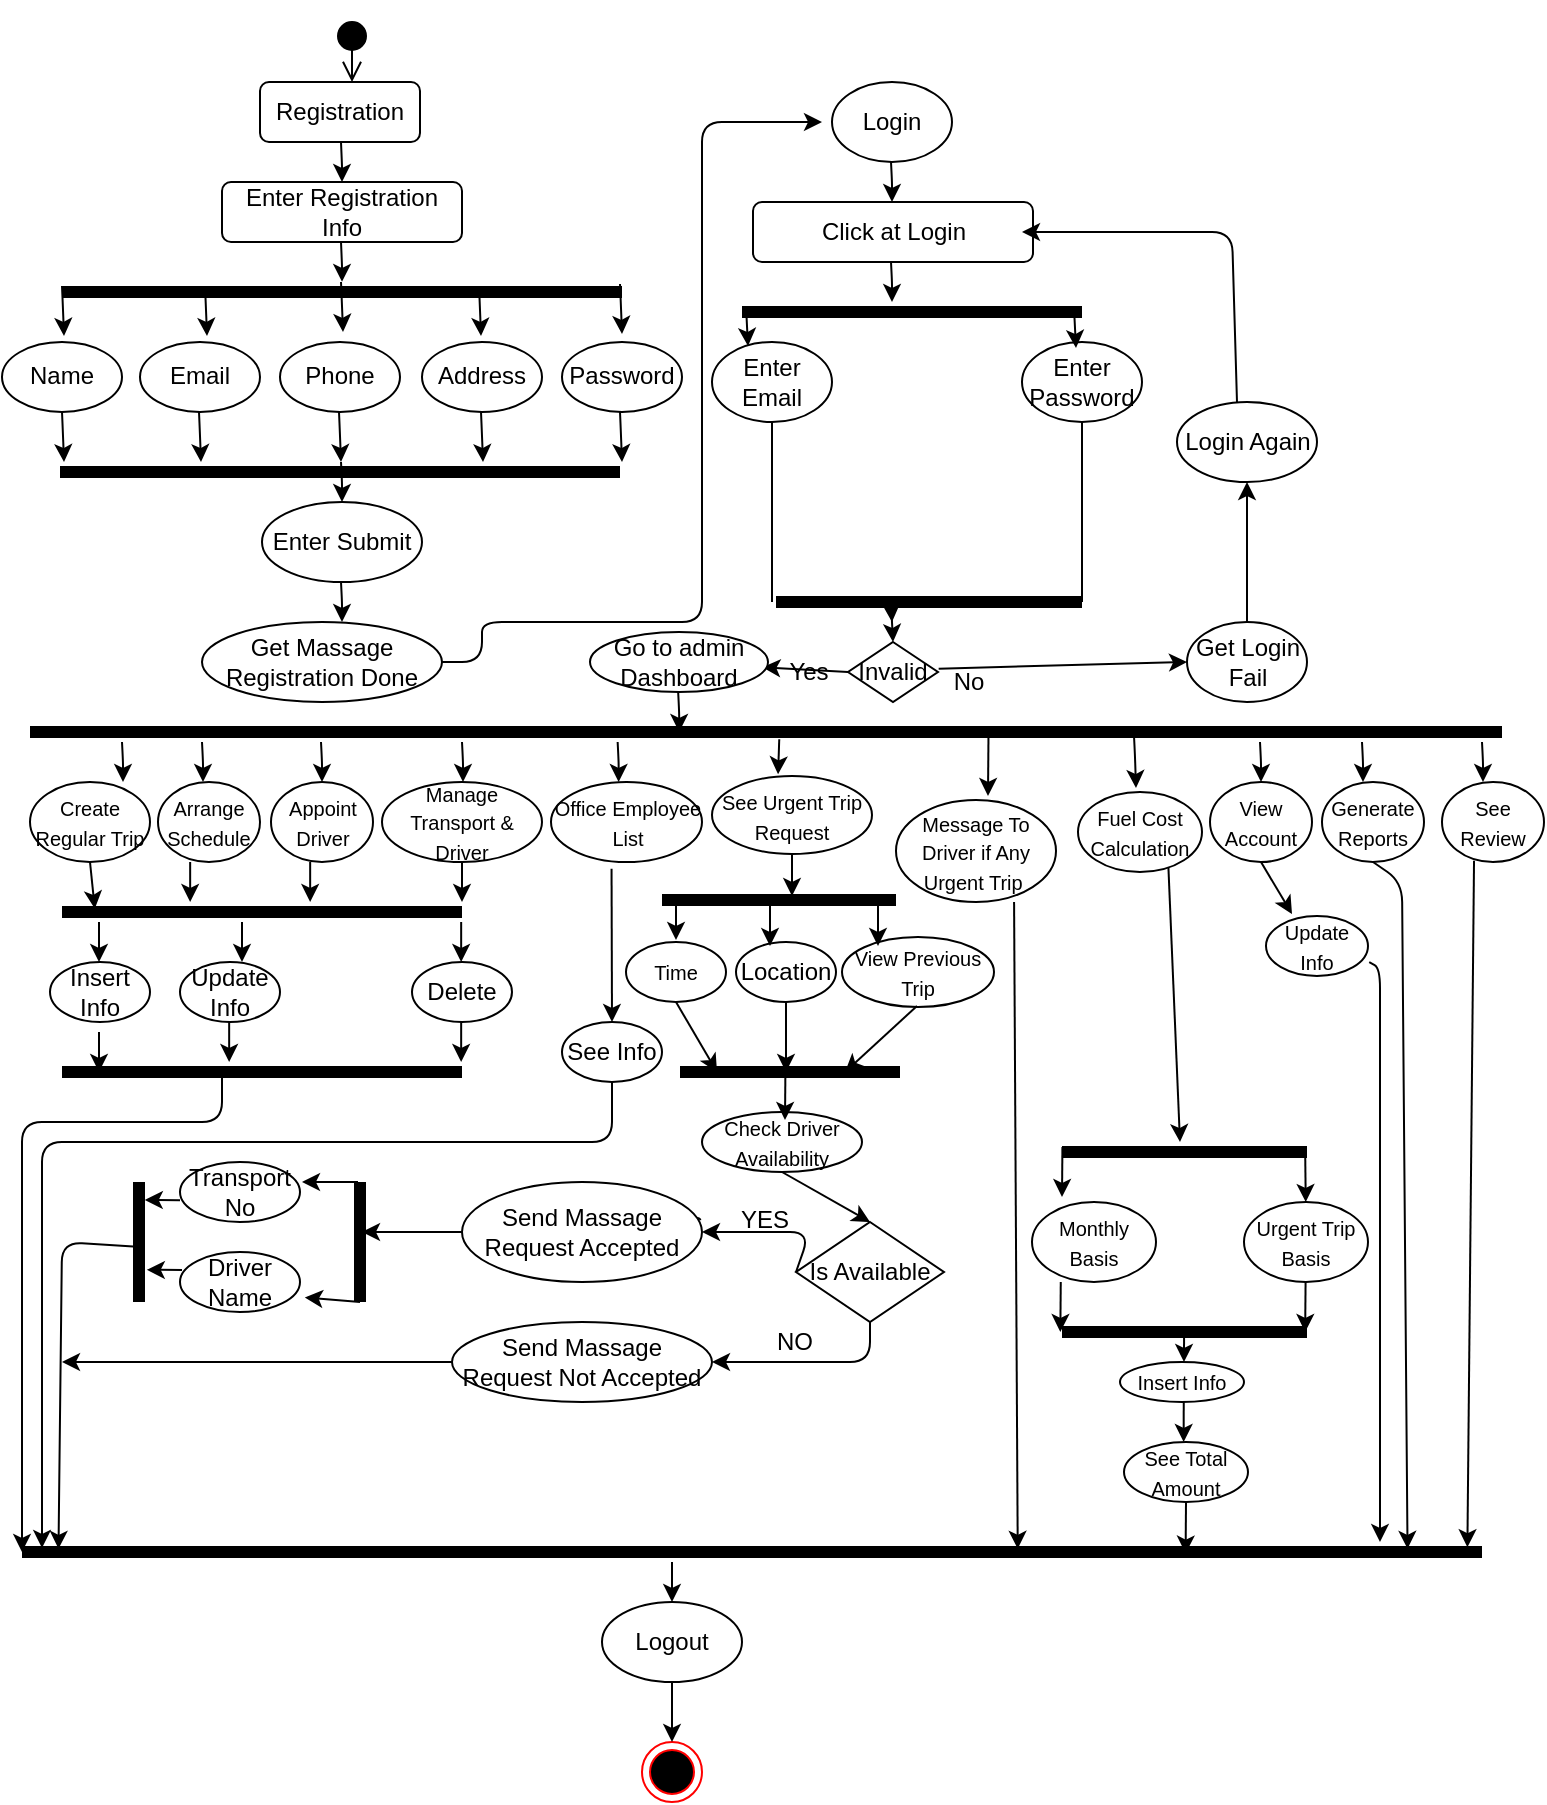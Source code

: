 <mxfile version="14.9.6" type="github">
  <diagram id="Zl01GysUVRrBJq3q0-Fd" name="Page-1">
    <mxGraphModel dx="1278" dy="579" grid="0" gridSize="10" guides="1" tooltips="1" connect="1" arrows="1" fold="1" page="1" pageScale="1" pageWidth="827" pageHeight="1169" math="0" shadow="0">
      <root>
        <mxCell id="0" />
        <mxCell id="1" parent="0" />
        <mxCell id="w90_zhHVsFdHdV3SLVgs-108" value="" style="shape=line;html=1;strokeWidth=6;" parent="1" vertex="1">
          <mxGeometry x="340" y="444" width="117" height="10" as="geometry" />
        </mxCell>
        <mxCell id="w90_zhHVsFdHdV3SLVgs-115" value="" style="shape=line;html=1;strokeWidth=6;" parent="1" vertex="1">
          <mxGeometry x="24" y="360" width="736" height="10" as="geometry" />
        </mxCell>
        <mxCell id="w90_zhHVsFdHdV3SLVgs-117" value="" style="endArrow=classic;html=1;" parent="1" edge="1">
          <mxGeometry x="-334.5" y="220" width="50" height="50" as="geometry">
            <mxPoint x="110.0" y="370" as="sourcePoint" />
            <mxPoint x="110.5" y="390.0" as="targetPoint" />
            <Array as="points">
              <mxPoint x="110.5" y="380" />
            </Array>
          </mxGeometry>
        </mxCell>
        <mxCell id="w90_zhHVsFdHdV3SLVgs-118" value="" style="endArrow=classic;html=1;" parent="1" edge="1">
          <mxGeometry x="-275" y="220" width="50" height="50" as="geometry">
            <mxPoint x="169.5" y="370" as="sourcePoint" />
            <mxPoint x="170" y="390.0" as="targetPoint" />
            <Array as="points">
              <mxPoint x="170" y="380" />
            </Array>
          </mxGeometry>
        </mxCell>
        <mxCell id="w90_zhHVsFdHdV3SLVgs-119" value="" style="endArrow=classic;html=1;" parent="1" edge="1">
          <mxGeometry x="-204.5" y="220" width="50" height="50" as="geometry">
            <mxPoint x="240.0" y="370" as="sourcePoint" />
            <mxPoint x="240.5" y="390.0" as="targetPoint" />
            <Array as="points">
              <mxPoint x="240.5" y="380" />
            </Array>
          </mxGeometry>
        </mxCell>
        <mxCell id="w90_zhHVsFdHdV3SLVgs-120" value="" style="endArrow=classic;html=1;" parent="1" edge="1">
          <mxGeometry x="-126.68" y="220" width="50" height="50" as="geometry">
            <mxPoint x="317.82" y="370" as="sourcePoint" />
            <mxPoint x="318.32" y="390.0" as="targetPoint" />
            <Array as="points">
              <mxPoint x="318.32" y="380" />
            </Array>
          </mxGeometry>
        </mxCell>
        <mxCell id="w90_zhHVsFdHdV3SLVgs-121" value="" style="endArrow=classic;html=1;entryX=0.413;entryY=-0.021;entryDx=0;entryDy=0;entryPerimeter=0;exitX=0.509;exitY=0.86;exitDx=0;exitDy=0;exitPerimeter=0;" parent="1" edge="1" target="w90_zhHVsFdHdV3SLVgs-132" source="w90_zhHVsFdHdV3SLVgs-115">
          <mxGeometry x="-19.5" y="220" width="50" height="50" as="geometry">
            <mxPoint x="399" y="377" as="sourcePoint" />
            <mxPoint x="425.59" y="380" as="targetPoint" />
            <Array as="points" />
          </mxGeometry>
        </mxCell>
        <mxCell id="w90_zhHVsFdHdV3SLVgs-122" value="" style="endArrow=classic;html=1;" parent="1" edge="1">
          <mxGeometry x="131.5" y="217" width="50" height="50" as="geometry">
            <mxPoint x="576.0" y="367" as="sourcePoint" />
            <mxPoint x="577" y="393" as="targetPoint" />
            <Array as="points">
              <mxPoint x="576.5" y="377" />
            </Array>
          </mxGeometry>
        </mxCell>
        <mxCell id="w90_zhHVsFdHdV3SLVgs-123" value="" style="endArrow=classic;html=1;" parent="1" edge="1">
          <mxGeometry x="194.5" y="220" width="50" height="50" as="geometry">
            <mxPoint x="639.0" y="370" as="sourcePoint" />
            <mxPoint x="639.5" y="390.0" as="targetPoint" />
            <Array as="points">
              <mxPoint x="639.5" y="380" />
            </Array>
          </mxGeometry>
        </mxCell>
        <mxCell id="w90_zhHVsFdHdV3SLVgs-124" value="" style="endArrow=classic;html=1;" parent="1" edge="1">
          <mxGeometry x="245.5" y="220" width="50" height="50" as="geometry">
            <mxPoint x="690.0" y="370" as="sourcePoint" />
            <mxPoint x="690.5" y="390.0" as="targetPoint" />
            <Array as="points">
              <mxPoint x="690.5" y="380" />
            </Array>
          </mxGeometry>
        </mxCell>
        <mxCell id="w90_zhHVsFdHdV3SLVgs-125" value="" style="endArrow=classic;html=1;" parent="1" edge="1">
          <mxGeometry x="305.5" y="220" width="50" height="50" as="geometry">
            <mxPoint x="750.0" y="370" as="sourcePoint" />
            <mxPoint x="750.5" y="390.0" as="targetPoint" />
            <Array as="points">
              <mxPoint x="750.5" y="380" />
            </Array>
          </mxGeometry>
        </mxCell>
        <mxCell id="w90_zhHVsFdHdV3SLVgs-127" value="&lt;font style=&quot;font-size: 10px&quot;&gt;Create Regular Trip&lt;/font&gt;" style="ellipse;whiteSpace=wrap;html=1;strokeColor=#000000;" parent="1" vertex="1">
          <mxGeometry x="24" y="390" width="60" height="40" as="geometry" />
        </mxCell>
        <mxCell id="w90_zhHVsFdHdV3SLVgs-128" value="&lt;font style=&quot;font-size: 10px&quot;&gt;Arrange Schedule&lt;/font&gt;" style="ellipse;whiteSpace=wrap;html=1;strokeColor=#000000;" parent="1" vertex="1">
          <mxGeometry x="88" y="390" width="51" height="40" as="geometry" />
        </mxCell>
        <mxCell id="w90_zhHVsFdHdV3SLVgs-129" value="&lt;font style=&quot;font-size: 10px&quot;&gt;Appoint Driver&lt;/font&gt;" style="ellipse;whiteSpace=wrap;html=1;strokeColor=#000000;" parent="1" vertex="1">
          <mxGeometry x="144.5" y="390" width="51" height="40" as="geometry" />
        </mxCell>
        <mxCell id="w90_zhHVsFdHdV3SLVgs-130" value="&lt;font style=&quot;font-size: 10px&quot;&gt;Manage Transport &amp;amp; Driver&lt;/font&gt;" style="ellipse;whiteSpace=wrap;html=1;strokeColor=#000000;" parent="1" vertex="1">
          <mxGeometry x="200" y="390" width="80" height="40" as="geometry" />
        </mxCell>
        <mxCell id="w90_zhHVsFdHdV3SLVgs-131" value="&lt;font style=&quot;font-size: 10px&quot;&gt;Office Employee List&lt;/font&gt;" style="ellipse;whiteSpace=wrap;html=1;strokeColor=#000000;" parent="1" vertex="1">
          <mxGeometry x="284.5" y="390" width="75.5" height="40" as="geometry" />
        </mxCell>
        <mxCell id="w90_zhHVsFdHdV3SLVgs-132" value="&lt;font style=&quot;font-size: 10px&quot;&gt;See Urgent Trip Request&lt;/font&gt;" style="ellipse;whiteSpace=wrap;html=1;strokeColor=#000000;" parent="1" vertex="1">
          <mxGeometry x="365" y="387" width="80" height="39" as="geometry" />
        </mxCell>
        <mxCell id="w90_zhHVsFdHdV3SLVgs-133" value="&lt;font style=&quot;font-size: 10px&quot;&gt;Fuel Cost Calculation&lt;/font&gt;" style="ellipse;whiteSpace=wrap;html=1;strokeColor=#000000;" parent="1" vertex="1">
          <mxGeometry x="548" y="395" width="62" height="40" as="geometry" />
        </mxCell>
        <mxCell id="w90_zhHVsFdHdV3SLVgs-134" value="&lt;font style=&quot;font-size: 10px&quot;&gt;View Account&lt;/font&gt;" style="ellipse;whiteSpace=wrap;html=1;strokeColor=#000000;" parent="1" vertex="1">
          <mxGeometry x="614" y="390" width="51" height="40" as="geometry" />
        </mxCell>
        <mxCell id="w90_zhHVsFdHdV3SLVgs-136" value="&lt;font style=&quot;font-size: 10px&quot;&gt;Generate Reports&lt;/font&gt;" style="ellipse;whiteSpace=wrap;html=1;strokeColor=#000000;" parent="1" vertex="1">
          <mxGeometry x="670" y="390" width="51" height="40" as="geometry" />
        </mxCell>
        <mxCell id="w90_zhHVsFdHdV3SLVgs-137" value="&lt;font style=&quot;font-size: 10px&quot;&gt;See Review&lt;/font&gt;" style="ellipse;whiteSpace=wrap;html=1;strokeColor=#000000;" parent="1" vertex="1">
          <mxGeometry x="730" y="390" width="51" height="40" as="geometry" />
        </mxCell>
        <mxCell id="w90_zhHVsFdHdV3SLVgs-139" value="" style="endArrow=classic;html=1;" parent="1" edge="1">
          <mxGeometry x="-96.42" y="195" width="50" height="50" as="geometry">
            <mxPoint x="348.08" y="345" as="sourcePoint" />
            <mxPoint x="348.58" y="365.0" as="targetPoint" />
            <Array as="points">
              <mxPoint x="348.58" y="355" />
            </Array>
          </mxGeometry>
        </mxCell>
        <mxCell id="w90_zhHVsFdHdV3SLVgs-141" value="" style="endArrow=classic;html=1;strokeColor=#000000;exitX=0.5;exitY=1;exitDx=0;exitDy=0;entryX=0.082;entryY=0.34;entryDx=0;entryDy=0;entryPerimeter=0;" parent="1" source="w90_zhHVsFdHdV3SLVgs-127" target="w90_zhHVsFdHdV3SLVgs-142" edge="1">
          <mxGeometry width="50" height="50" relative="1" as="geometry">
            <mxPoint x="360" y="420" as="sourcePoint" />
            <mxPoint x="40" y="450" as="targetPoint" />
          </mxGeometry>
        </mxCell>
        <mxCell id="w90_zhHVsFdHdV3SLVgs-142" value="" style="shape=line;html=1;strokeWidth=6;" parent="1" vertex="1">
          <mxGeometry x="40" y="450" width="200" height="10" as="geometry" />
        </mxCell>
        <mxCell id="w90_zhHVsFdHdV3SLVgs-143" value="" style="endArrow=classic;html=1;strokeColor=#000000;exitX=0.5;exitY=1;exitDx=0;exitDy=0;" parent="1" edge="1">
          <mxGeometry width="50" height="50" relative="1" as="geometry">
            <mxPoint x="104.08" y="430" as="sourcePoint" />
            <mxPoint x="104.08" y="450" as="targetPoint" />
          </mxGeometry>
        </mxCell>
        <mxCell id="w90_zhHVsFdHdV3SLVgs-144" value="" style="endArrow=classic;html=1;strokeColor=#000000;exitX=0.5;exitY=1;exitDx=0;exitDy=0;" parent="1" edge="1">
          <mxGeometry width="50" height="50" relative="1" as="geometry">
            <mxPoint x="164.08" y="430" as="sourcePoint" />
            <mxPoint x="164.08" y="450" as="targetPoint" />
          </mxGeometry>
        </mxCell>
        <mxCell id="w90_zhHVsFdHdV3SLVgs-145" value="" style="endArrow=classic;html=1;strokeColor=#000000;exitX=0.5;exitY=1;exitDx=0;exitDy=0;" parent="1" edge="1">
          <mxGeometry width="50" height="50" relative="1" as="geometry">
            <mxPoint x="240" y="430" as="sourcePoint" />
            <mxPoint x="240" y="450" as="targetPoint" />
          </mxGeometry>
        </mxCell>
        <mxCell id="w90_zhHVsFdHdV3SLVgs-146" value="" style="endArrow=classic;html=1;strokeColor=#000000;exitX=0.5;exitY=1;exitDx=0;exitDy=0;" parent="1" edge="1">
          <mxGeometry width="50" height="50" relative="1" as="geometry">
            <mxPoint x="58.5" y="460" as="sourcePoint" />
            <mxPoint x="58.5" y="480" as="targetPoint" />
          </mxGeometry>
        </mxCell>
        <mxCell id="w90_zhHVsFdHdV3SLVgs-147" value="Insert Info" style="ellipse;whiteSpace=wrap;html=1;strokeColor=#000000;" parent="1" vertex="1">
          <mxGeometry x="34" y="480" width="50" height="30" as="geometry" />
        </mxCell>
        <mxCell id="w90_zhHVsFdHdV3SLVgs-149" value="" style="endArrow=classic;html=1;strokeColor=#000000;exitX=0.5;exitY=1;exitDx=0;exitDy=0;" parent="1" edge="1">
          <mxGeometry width="50" height="50" relative="1" as="geometry">
            <mxPoint x="130" y="460" as="sourcePoint" />
            <mxPoint x="130" y="480" as="targetPoint" />
          </mxGeometry>
        </mxCell>
        <mxCell id="w90_zhHVsFdHdV3SLVgs-150" value="" style="endArrow=classic;html=1;strokeColor=#000000;exitX=0.5;exitY=1;exitDx=0;exitDy=0;" parent="1" edge="1">
          <mxGeometry width="50" height="50" relative="1" as="geometry">
            <mxPoint x="239.58" y="460" as="sourcePoint" />
            <mxPoint x="239.58" y="480" as="targetPoint" />
          </mxGeometry>
        </mxCell>
        <mxCell id="w90_zhHVsFdHdV3SLVgs-151" value="Update Info" style="ellipse;whiteSpace=wrap;html=1;strokeColor=#000000;" parent="1" vertex="1">
          <mxGeometry x="99" y="480" width="50" height="30" as="geometry" />
        </mxCell>
        <mxCell id="w90_zhHVsFdHdV3SLVgs-152" value="Delete" style="ellipse;whiteSpace=wrap;html=1;strokeColor=#000000;" parent="1" vertex="1">
          <mxGeometry x="215" y="480" width="50" height="30" as="geometry" />
        </mxCell>
        <mxCell id="w90_zhHVsFdHdV3SLVgs-153" value="" style="shape=line;html=1;strokeWidth=6;" parent="1" vertex="1">
          <mxGeometry x="40" y="530" width="200" height="10" as="geometry" />
        </mxCell>
        <mxCell id="w90_zhHVsFdHdV3SLVgs-154" value="" style="endArrow=classic;html=1;strokeColor=#000000;exitX=0.5;exitY=1;exitDx=0;exitDy=0;" parent="1" edge="1">
          <mxGeometry width="50" height="50" relative="1" as="geometry">
            <mxPoint x="58.5" y="515" as="sourcePoint" />
            <mxPoint x="58.5" y="535" as="targetPoint" />
          </mxGeometry>
        </mxCell>
        <mxCell id="w90_zhHVsFdHdV3SLVgs-155" value="" style="endArrow=classic;html=1;strokeColor=#000000;exitX=0.5;exitY=1;exitDx=0;exitDy=0;" parent="1" edge="1">
          <mxGeometry width="50" height="50" relative="1" as="geometry">
            <mxPoint x="123.58" y="510" as="sourcePoint" />
            <mxPoint x="123.58" y="530" as="targetPoint" />
          </mxGeometry>
        </mxCell>
        <mxCell id="w90_zhHVsFdHdV3SLVgs-156" value="" style="endArrow=classic;html=1;strokeColor=#000000;exitX=0.5;exitY=1;exitDx=0;exitDy=0;" parent="1" edge="1">
          <mxGeometry width="50" height="50" relative="1" as="geometry">
            <mxPoint x="239.58" y="510" as="sourcePoint" />
            <mxPoint x="239.58" y="530" as="targetPoint" />
          </mxGeometry>
        </mxCell>
        <mxCell id="w90_zhHVsFdHdV3SLVgs-157" value="" style="endArrow=classic;html=1;strokeColor=#000000;entryX=0;entryY=0.5;entryDx=0;entryDy=0;entryPerimeter=0;" parent="1" target="w90_zhHVsFdHdV3SLVgs-243" edge="1">
          <mxGeometry width="50" height="50" relative="1" as="geometry">
            <mxPoint x="120" y="538" as="sourcePoint" />
            <mxPoint x="24" y="770" as="targetPoint" />
            <Array as="points">
              <mxPoint x="120" y="560" />
              <mxPoint x="20" y="560" />
            </Array>
          </mxGeometry>
        </mxCell>
        <mxCell id="w90_zhHVsFdHdV3SLVgs-158" value="" style="endArrow=classic;html=1;strokeColor=#000000;exitX=0.401;exitY=1.085;exitDx=0;exitDy=0;entryX=0.5;entryY=0;entryDx=0;entryDy=0;exitPerimeter=0;" parent="1" source="w90_zhHVsFdHdV3SLVgs-131" target="w90_zhHVsFdHdV3SLVgs-159" edge="1">
          <mxGeometry width="50" height="50" relative="1" as="geometry">
            <mxPoint x="330" y="430" as="sourcePoint" />
            <mxPoint x="330" y="450" as="targetPoint" />
          </mxGeometry>
        </mxCell>
        <mxCell id="w90_zhHVsFdHdV3SLVgs-159" value="See Info" style="ellipse;whiteSpace=wrap;html=1;strokeColor=#000000;" parent="1" vertex="1">
          <mxGeometry x="290" y="510" width="50" height="30" as="geometry" />
        </mxCell>
        <mxCell id="w90_zhHVsFdHdV3SLVgs-161" value="" style="endArrow=classic;html=1;strokeColor=#000000;exitX=0.5;exitY=1;exitDx=0;exitDy=0;" parent="1" source="w90_zhHVsFdHdV3SLVgs-159" edge="1">
          <mxGeometry width="50" height="50" relative="1" as="geometry">
            <mxPoint x="320" y="570" as="sourcePoint" />
            <mxPoint x="30" y="773" as="targetPoint" />
            <Array as="points">
              <mxPoint x="315" y="570" />
              <mxPoint x="30" y="570" />
            </Array>
          </mxGeometry>
        </mxCell>
        <mxCell id="w90_zhHVsFdHdV3SLVgs-163" value="&lt;font style=&quot;font-size: 10px&quot;&gt;Time&lt;/font&gt;" style="ellipse;whiteSpace=wrap;html=1;strokeColor=#000000;" parent="1" vertex="1">
          <mxGeometry x="322" y="470" width="50" height="30" as="geometry" />
        </mxCell>
        <mxCell id="w90_zhHVsFdHdV3SLVgs-166" value="&lt;font style=&quot;font-size: 10px&quot;&gt;View Previous Trip&lt;/font&gt;" style="ellipse;whiteSpace=wrap;html=1;strokeColor=#000000;" parent="1" vertex="1">
          <mxGeometry x="430" y="467.5" width="76" height="35" as="geometry" />
        </mxCell>
        <mxCell id="w90_zhHVsFdHdV3SLVgs-173" value="&lt;font style=&quot;font-size: 10px&quot;&gt;Check Driver Availability&lt;/font&gt;" style="ellipse;whiteSpace=wrap;html=1;strokeColor=#000000;" parent="1" vertex="1">
          <mxGeometry x="360" y="555" width="80" height="30" as="geometry" />
        </mxCell>
        <mxCell id="w90_zhHVsFdHdV3SLVgs-174" value="" style="endArrow=classic;html=1;strokeColor=#000000;exitX=0.5;exitY=1;exitDx=0;exitDy=0;entryX=0.5;entryY=0;entryDx=0;entryDy=0;" parent="1" source="w90_zhHVsFdHdV3SLVgs-173" target="w90_zhHVsFdHdV3SLVgs-176" edge="1">
          <mxGeometry width="50" height="50" relative="1" as="geometry">
            <mxPoint x="520" y="525" as="sourcePoint" />
            <mxPoint x="420" y="550" as="targetPoint" />
            <Array as="points" />
          </mxGeometry>
        </mxCell>
        <mxCell id="w90_zhHVsFdHdV3SLVgs-176" value="Is Available" style="rhombus;whiteSpace=wrap;html=1;strokeColor=#000000;" parent="1" vertex="1">
          <mxGeometry x="407" y="610" width="74" height="50" as="geometry" />
        </mxCell>
        <mxCell id="w90_zhHVsFdHdV3SLVgs-177" value="" style="endArrow=classic;html=1;strokeColor=#000000;exitX=0;exitY=0.5;exitDx=0;exitDy=0;entryX=1;entryY=0.5;entryDx=0;entryDy=0;" parent="1" source="w90_zhHVsFdHdV3SLVgs-176" target="w90_zhHVsFdHdV3SLVgs-181" edge="1">
          <mxGeometry width="50" height="50" relative="1" as="geometry">
            <mxPoint x="350" y="590" as="sourcePoint" />
            <mxPoint x="300" y="590" as="targetPoint" />
            <Array as="points">
              <mxPoint x="414" y="615" />
            </Array>
          </mxGeometry>
        </mxCell>
        <mxCell id="w90_zhHVsFdHdV3SLVgs-178" value="Yes" style="text;html=1;align=center;verticalAlign=middle;resizable=0;points=[];autosize=1;strokeColor=none;" parent="1" vertex="1">
          <mxGeometry x="335" y="600" width="30" height="20" as="geometry" />
        </mxCell>
        <mxCell id="w90_zhHVsFdHdV3SLVgs-179" value="" style="endArrow=classic;html=1;strokeColor=#000000;exitX=0.5;exitY=1;exitDx=0;exitDy=0;entryX=1;entryY=0.5;entryDx=0;entryDy=0;" parent="1" source="w90_zhHVsFdHdV3SLVgs-176" target="w90_zhHVsFdHdV3SLVgs-182" edge="1">
          <mxGeometry width="50" height="50" relative="1" as="geometry">
            <mxPoint x="270" y="670" as="sourcePoint" />
            <mxPoint x="300" y="640" as="targetPoint" />
            <Array as="points">
              <mxPoint x="444" y="680" />
            </Array>
          </mxGeometry>
        </mxCell>
        <mxCell id="w90_zhHVsFdHdV3SLVgs-180" value="NO" style="text;html=1;align=center;verticalAlign=middle;resizable=0;points=[];autosize=1;strokeColor=none;" parent="1" vertex="1">
          <mxGeometry x="391.5" y="661" width="28" height="18" as="geometry" />
        </mxCell>
        <mxCell id="w90_zhHVsFdHdV3SLVgs-181" value="Send Massage Request Accepted" style="ellipse;whiteSpace=wrap;html=1;strokeColor=#000000;" parent="1" vertex="1">
          <mxGeometry x="240" y="590" width="120" height="50" as="geometry" />
        </mxCell>
        <mxCell id="w90_zhHVsFdHdV3SLVgs-182" value="Send Massage Request Not Accepted" style="ellipse;whiteSpace=wrap;html=1;strokeColor=#000000;" parent="1" vertex="1">
          <mxGeometry x="235" y="660" width="130" height="40" as="geometry" />
        </mxCell>
        <mxCell id="w90_zhHVsFdHdV3SLVgs-184" value="Transport No" style="ellipse;whiteSpace=wrap;html=1;strokeColor=#000000;" parent="1" vertex="1">
          <mxGeometry x="99" y="580" width="60" height="30" as="geometry" />
        </mxCell>
        <mxCell id="w90_zhHVsFdHdV3SLVgs-185" value="Driver Name" style="ellipse;whiteSpace=wrap;html=1;strokeColor=#000000;" parent="1" vertex="1">
          <mxGeometry x="99" y="625" width="60" height="30" as="geometry" />
        </mxCell>
        <mxCell id="w90_zhHVsFdHdV3SLVgs-188" value="" style="endArrow=classic;html=1;strokeColor=#000000;exitX=0;exitY=0.5;exitDx=0;exitDy=0;" parent="1" source="w90_zhHVsFdHdV3SLVgs-181" edge="1">
          <mxGeometry width="50" height="50" relative="1" as="geometry">
            <mxPoint x="180" y="620" as="sourcePoint" />
            <mxPoint x="190" y="615" as="targetPoint" />
          </mxGeometry>
        </mxCell>
        <mxCell id="w90_zhHVsFdHdV3SLVgs-191" value="" style="endArrow=classic;html=1;strokeColor=#000000;exitX=0.537;exitY=0.616;exitDx=0;exitDy=0;exitPerimeter=0;entryX=0.025;entryY=0.34;entryDx=0;entryDy=0;entryPerimeter=0;" parent="1" source="w90_zhHVsFdHdV3SLVgs-237" target="w90_zhHVsFdHdV3SLVgs-243" edge="1">
          <mxGeometry width="50" height="50" relative="1" as="geometry">
            <mxPoint x="70" y="620" as="sourcePoint" />
            <mxPoint x="40" y="1123" as="targetPoint" />
            <Array as="points">
              <mxPoint x="40" y="620" />
            </Array>
          </mxGeometry>
        </mxCell>
        <mxCell id="w90_zhHVsFdHdV3SLVgs-192" value="" style="endArrow=classic;html=1;strokeColor=#000000;exitX=0;exitY=0.5;exitDx=0;exitDy=0;" parent="1" source="w90_zhHVsFdHdV3SLVgs-182" edge="1">
          <mxGeometry width="50" height="50" relative="1" as="geometry">
            <mxPoint x="175.72" y="657.68" as="sourcePoint" />
            <mxPoint x="40" y="680" as="targetPoint" />
          </mxGeometry>
        </mxCell>
        <mxCell id="w90_zhHVsFdHdV3SLVgs-193" value="" style="endArrow=classic;html=1;strokeColor=#000000;exitX=0.5;exitY=1;exitDx=0;exitDy=0;" parent="1" edge="1" source="w90_zhHVsFdHdV3SLVgs-134">
          <mxGeometry width="50" height="50" relative="1" as="geometry">
            <mxPoint x="633.0" y="426" as="sourcePoint" />
            <mxPoint x="655" y="456" as="targetPoint" />
          </mxGeometry>
        </mxCell>
        <mxCell id="w90_zhHVsFdHdV3SLVgs-194" value="&lt;font style=&quot;font-size: 10px&quot;&gt;Update Info&lt;/font&gt;" style="ellipse;whiteSpace=wrap;html=1;strokeColor=#000000;" parent="1" vertex="1">
          <mxGeometry x="642" y="457" width="51" height="30" as="geometry" />
        </mxCell>
        <mxCell id="w90_zhHVsFdHdV3SLVgs-199" value="" style="endArrow=classic;html=1;strokeColor=#000000;exitX=0.729;exitY=0.94;exitDx=0;exitDy=0;exitPerimeter=0;" parent="1" source="w90_zhHVsFdHdV3SLVgs-133" edge="1">
          <mxGeometry width="50" height="50" relative="1" as="geometry">
            <mxPoint x="590" y="440" as="sourcePoint" />
            <mxPoint x="599" y="570" as="targetPoint" />
            <Array as="points" />
          </mxGeometry>
        </mxCell>
        <mxCell id="w90_zhHVsFdHdV3SLVgs-201" value="" style="shape=line;html=1;strokeWidth=6;" parent="1" vertex="1">
          <mxGeometry x="540" y="570" width="122.5" height="10" as="geometry" />
        </mxCell>
        <mxCell id="w90_zhHVsFdHdV3SLVgs-203" value="" style="endArrow=classic;html=1;strokeColor=#000000;" parent="1" edge="1">
          <mxGeometry width="50" height="50" relative="1" as="geometry">
            <mxPoint x="540.208" y="572.5" as="sourcePoint" />
            <mxPoint x="540" y="597.5" as="targetPoint" />
          </mxGeometry>
        </mxCell>
        <mxCell id="w90_zhHVsFdHdV3SLVgs-204" value="" style="endArrow=classic;html=1;strokeColor=#000000;" parent="1" edge="1">
          <mxGeometry width="50" height="50" relative="1" as="geometry">
            <mxPoint x="661.588" y="575" as="sourcePoint" />
            <mxPoint x="661.88" y="600" as="targetPoint" />
          </mxGeometry>
        </mxCell>
        <mxCell id="w90_zhHVsFdHdV3SLVgs-205" value="&lt;font style=&quot;font-size: 10px&quot;&gt;Monthly Basis&lt;/font&gt;" style="ellipse;whiteSpace=wrap;html=1;strokeColor=#000000;" parent="1" vertex="1">
          <mxGeometry x="525" y="600" width="62" height="40" as="geometry" />
        </mxCell>
        <mxCell id="w90_zhHVsFdHdV3SLVgs-206" value="&lt;font style=&quot;font-size: 10px&quot;&gt;Urgent Trip Basis&lt;/font&gt;" style="ellipse;whiteSpace=wrap;html=1;strokeColor=#000000;" parent="1" vertex="1">
          <mxGeometry x="631" y="600" width="62" height="40" as="geometry" />
        </mxCell>
        <mxCell id="w90_zhHVsFdHdV3SLVgs-209" value="" style="endArrow=classic;html=1;strokeColor=#000000;" parent="1" edge="1">
          <mxGeometry width="50" height="50" relative="1" as="geometry">
            <mxPoint x="539.378" y="640" as="sourcePoint" />
            <mxPoint x="539.17" y="665" as="targetPoint" />
          </mxGeometry>
        </mxCell>
        <mxCell id="w90_zhHVsFdHdV3SLVgs-210" value="" style="endArrow=classic;html=1;strokeColor=#000000;" parent="1" edge="1">
          <mxGeometry width="50" height="50" relative="1" as="geometry">
            <mxPoint x="661.788" y="640" as="sourcePoint" />
            <mxPoint x="661.58" y="665" as="targetPoint" />
          </mxGeometry>
        </mxCell>
        <mxCell id="w90_zhHVsFdHdV3SLVgs-211" value="" style="shape=line;html=1;strokeWidth=6;" parent="1" vertex="1">
          <mxGeometry x="540" y="660" width="122.5" height="10" as="geometry" />
        </mxCell>
        <mxCell id="w90_zhHVsFdHdV3SLVgs-212" value="" style="endArrow=classic;html=1;strokeColor=#000000;" parent="1" edge="1">
          <mxGeometry width="50" height="50" relative="1" as="geometry">
            <mxPoint x="601.038" y="663" as="sourcePoint" />
            <mxPoint x="601" y="680" as="targetPoint" />
          </mxGeometry>
        </mxCell>
        <mxCell id="w90_zhHVsFdHdV3SLVgs-213" value="&lt;font style=&quot;font-size: 10px&quot;&gt;Insert Info&lt;/font&gt;" style="ellipse;whiteSpace=wrap;html=1;strokeColor=#000000;" parent="1" vertex="1">
          <mxGeometry x="569" y="680" width="62" height="20" as="geometry" />
        </mxCell>
        <mxCell id="w90_zhHVsFdHdV3SLVgs-214" value="" style="endArrow=classic;html=1;strokeColor=#000000;" parent="1" edge="1">
          <mxGeometry width="50" height="50" relative="1" as="geometry">
            <mxPoint x="600.868" y="700" as="sourcePoint" />
            <mxPoint x="600.83" y="720" as="targetPoint" />
          </mxGeometry>
        </mxCell>
        <mxCell id="w90_zhHVsFdHdV3SLVgs-215" value="&lt;font style=&quot;font-size: 10px&quot;&gt;See Total Amount&lt;/font&gt;" style="ellipse;whiteSpace=wrap;html=1;strokeColor=#000000;" parent="1" vertex="1">
          <mxGeometry x="571" y="720" width="62" height="30" as="geometry" />
        </mxCell>
        <mxCell id="w90_zhHVsFdHdV3SLVgs-216" value="" style="endArrow=classic;html=1;strokeColor=#000000;exitX=0.5;exitY=1;exitDx=0;exitDy=0;entryX=0.797;entryY=0.58;entryDx=0;entryDy=0;entryPerimeter=0;" parent="1" source="w90_zhHVsFdHdV3SLVgs-215" target="w90_zhHVsFdHdV3SLVgs-243" edge="1">
          <mxGeometry width="50" height="50" relative="1" as="geometry">
            <mxPoint x="370" y="790" as="sourcePoint" />
            <mxPoint x="602" y="1080" as="targetPoint" />
          </mxGeometry>
        </mxCell>
        <mxCell id="w90_zhHVsFdHdV3SLVgs-217" value="" style="endArrow=classic;html=1;strokeColor=#000000;exitX=1.012;exitY=0.767;exitDx=0;exitDy=0;exitPerimeter=0;" parent="1" source="w90_zhHVsFdHdV3SLVgs-194" edge="1">
          <mxGeometry width="50" height="50" relative="1" as="geometry">
            <mxPoint x="651" y="170" as="sourcePoint" />
            <mxPoint x="699" y="770" as="targetPoint" />
            <Array as="points">
              <mxPoint x="699" y="483" />
            </Array>
          </mxGeometry>
        </mxCell>
        <mxCell id="w90_zhHVsFdHdV3SLVgs-218" value="" style="endArrow=classic;html=1;strokeColor=#000000;exitX=0.5;exitY=1;exitDx=0;exitDy=0;entryX=0.949;entryY=0.34;entryDx=0;entryDy=0;entryPerimeter=0;" parent="1" source="w90_zhHVsFdHdV3SLVgs-136" target="w90_zhHVsFdHdV3SLVgs-243" edge="1">
          <mxGeometry width="50" height="50" relative="1" as="geometry">
            <mxPoint x="370" y="630" as="sourcePoint" />
            <mxPoint x="713" y="1090.667" as="targetPoint" />
            <Array as="points">
              <mxPoint x="710" y="440" />
            </Array>
          </mxGeometry>
        </mxCell>
        <mxCell id="w90_zhHVsFdHdV3SLVgs-220" value="" style="endArrow=classic;html=1;strokeColor=#000000;exitX=0.314;exitY=0.985;exitDx=0;exitDy=0;exitPerimeter=0;entryX=0.99;entryY=0.26;entryDx=0;entryDy=0;entryPerimeter=0;" parent="1" source="w90_zhHVsFdHdV3SLVgs-137" target="w90_zhHVsFdHdV3SLVgs-243" edge="1">
          <mxGeometry width="50" height="50" relative="1" as="geometry">
            <mxPoint x="370" y="590" as="sourcePoint" />
            <mxPoint x="750" y="770" as="targetPoint" />
          </mxGeometry>
        </mxCell>
        <mxCell id="w90_zhHVsFdHdV3SLVgs-221" value="" style="endArrow=classic;html=1;strokeColor=#000000;exitX=0.5;exitY=1;exitDx=0;exitDy=0;" parent="1" source="w90_zhHVsFdHdV3SLVgs-132" edge="1">
          <mxGeometry width="50" height="50" relative="1" as="geometry">
            <mxPoint x="320" y="460" as="sourcePoint" />
            <mxPoint x="405" y="447" as="targetPoint" />
          </mxGeometry>
        </mxCell>
        <mxCell id="w90_zhHVsFdHdV3SLVgs-164" value="Location" style="ellipse;whiteSpace=wrap;html=1;strokeColor=#000000;" parent="1" vertex="1">
          <mxGeometry x="377" y="470" width="50" height="30" as="geometry" />
        </mxCell>
        <mxCell id="w90_zhHVsFdHdV3SLVgs-226" value="" style="endArrow=classic;html=1;strokeColor=#000000;exitX=0.06;exitY=0.42;exitDx=0;exitDy=0;exitPerimeter=0;" parent="1" edge="1" source="w90_zhHVsFdHdV3SLVgs-108">
          <mxGeometry width="50" height="50" relative="1" as="geometry">
            <mxPoint x="440.75" y="455" as="sourcePoint" />
            <mxPoint x="347" y="469" as="targetPoint" />
          </mxGeometry>
        </mxCell>
        <mxCell id="w90_zhHVsFdHdV3SLVgs-229" value="" style="endArrow=classic;html=1;strokeColor=#000000;entryX=0.75;entryY=0.5;entryDx=0;entryDy=0;entryPerimeter=0;" parent="1" edge="1" target="w90_zhHVsFdHdV3SLVgs-232">
          <mxGeometry width="50" height="50" relative="1" as="geometry">
            <mxPoint x="467.498" y="502" as="sourcePoint" />
            <mxPoint x="467.79" y="527" as="targetPoint" />
          </mxGeometry>
        </mxCell>
        <mxCell id="w90_zhHVsFdHdV3SLVgs-230" value="" style="endArrow=classic;html=1;strokeColor=#000000;exitX=0.5;exitY=1;exitDx=0;exitDy=0;" parent="1" edge="1" source="w90_zhHVsFdHdV3SLVgs-164">
          <mxGeometry width="50" height="50" relative="1" as="geometry">
            <mxPoint x="443.708" y="510" as="sourcePoint" />
            <mxPoint x="402" y="535" as="targetPoint" />
          </mxGeometry>
        </mxCell>
        <mxCell id="w90_zhHVsFdHdV3SLVgs-231" value="" style="endArrow=classic;html=1;strokeColor=#000000;exitX=0.5;exitY=1;exitDx=0;exitDy=0;" parent="1" edge="1" source="w90_zhHVsFdHdV3SLVgs-163">
          <mxGeometry width="50" height="50" relative="1" as="geometry">
            <mxPoint x="367.708" y="510" as="sourcePoint" />
            <mxPoint x="367.5" y="535" as="targetPoint" />
          </mxGeometry>
        </mxCell>
        <mxCell id="w90_zhHVsFdHdV3SLVgs-232" value="" style="shape=line;html=1;strokeWidth=6;" parent="1" vertex="1">
          <mxGeometry x="349" y="530" width="110" height="10" as="geometry" />
        </mxCell>
        <mxCell id="w90_zhHVsFdHdV3SLVgs-235" value="" style="endArrow=classic;html=1;strokeColor=#000000;" parent="1" edge="1">
          <mxGeometry width="50" height="50" relative="1" as="geometry">
            <mxPoint x="401.708" y="534" as="sourcePoint" />
            <mxPoint x="401.5" y="559" as="targetPoint" />
          </mxGeometry>
        </mxCell>
        <mxCell id="w90_zhHVsFdHdV3SLVgs-236" value="" style="shape=line;html=1;strokeWidth=6;rotation=90;" parent="1" vertex="1">
          <mxGeometry x="159" y="615" width="60" height="10" as="geometry" />
        </mxCell>
        <mxCell id="w90_zhHVsFdHdV3SLVgs-237" value="" style="shape=line;html=1;strokeWidth=6;rotation=90;" parent="1" vertex="1">
          <mxGeometry x="48.5" y="607.5" width="60" height="25" as="geometry" />
        </mxCell>
        <mxCell id="w90_zhHVsFdHdV3SLVgs-238" value="" style="endArrow=classic;html=1;strokeColor=#000000;exitX=1;exitY=0.5;exitDx=0;exitDy=0;exitPerimeter=0;entryX=1.04;entryY=0.76;entryDx=0;entryDy=0;entryPerimeter=0;" parent="1" source="w90_zhHVsFdHdV3SLVgs-236" target="w90_zhHVsFdHdV3SLVgs-185" edge="1">
          <mxGeometry width="50" height="50" relative="1" as="geometry">
            <mxPoint x="320" y="660" as="sourcePoint" />
            <mxPoint x="370" y="610" as="targetPoint" />
          </mxGeometry>
        </mxCell>
        <mxCell id="w90_zhHVsFdHdV3SLVgs-239" value="" style="endArrow=classic;html=1;strokeColor=#000000;" parent="1" edge="1">
          <mxGeometry width="50" height="50" relative="1" as="geometry">
            <mxPoint x="188" y="590" as="sourcePoint" />
            <mxPoint x="160" y="590" as="targetPoint" />
          </mxGeometry>
        </mxCell>
        <mxCell id="w90_zhHVsFdHdV3SLVgs-240" value="" style="endArrow=classic;html=1;strokeColor=#000000;entryX=1.04;entryY=0.76;entryDx=0;entryDy=0;entryPerimeter=0;" parent="1" edge="1">
          <mxGeometry width="50" height="50" relative="1" as="geometry">
            <mxPoint x="100" y="634" as="sourcePoint" />
            <mxPoint x="82.4" y="633.9" as="targetPoint" />
          </mxGeometry>
        </mxCell>
        <mxCell id="w90_zhHVsFdHdV3SLVgs-241" value="" style="endArrow=classic;html=1;strokeColor=#000000;entryX=1.04;entryY=0.76;entryDx=0;entryDy=0;entryPerimeter=0;" parent="1" edge="1">
          <mxGeometry width="50" height="50" relative="1" as="geometry">
            <mxPoint x="99" y="599.1" as="sourcePoint" />
            <mxPoint x="81.4" y="599.0" as="targetPoint" />
          </mxGeometry>
        </mxCell>
        <mxCell id="w90_zhHVsFdHdV3SLVgs-243" value="" style="shape=line;html=1;strokeWidth=6;" parent="1" vertex="1">
          <mxGeometry x="20" y="770" width="730" height="10" as="geometry" />
        </mxCell>
        <mxCell id="w90_zhHVsFdHdV3SLVgs-245" value="" style="ellipse;html=1;shape=endState;fillColor=#000000;strokeColor=#ff0000;" parent="1" vertex="1">
          <mxGeometry x="330" y="870" width="30" height="30" as="geometry" />
        </mxCell>
        <mxCell id="w90_zhHVsFdHdV3SLVgs-246" value="" style="endArrow=classic;html=1;strokeColor=#000000;" parent="1" edge="1">
          <mxGeometry width="50" height="50" relative="1" as="geometry">
            <mxPoint x="345" y="780" as="sourcePoint" />
            <mxPoint x="345" y="800" as="targetPoint" />
          </mxGeometry>
        </mxCell>
        <mxCell id="w90_zhHVsFdHdV3SLVgs-249" value="Logout" style="ellipse;whiteSpace=wrap;html=1;strokeColor=#000000;" parent="1" vertex="1">
          <mxGeometry x="310" y="800" width="70" height="40" as="geometry" />
        </mxCell>
        <mxCell id="w90_zhHVsFdHdV3SLVgs-250" value="" style="endArrow=classic;html=1;strokeColor=#000000;exitX=0.5;exitY=1;exitDx=0;exitDy=0;entryX=0.5;entryY=0;entryDx=0;entryDy=0;" parent="1" source="w90_zhHVsFdHdV3SLVgs-249" target="w90_zhHVsFdHdV3SLVgs-245" edge="1">
          <mxGeometry width="50" height="50" relative="1" as="geometry">
            <mxPoint x="320" y="760" as="sourcePoint" />
            <mxPoint x="370" y="710" as="targetPoint" />
          </mxGeometry>
        </mxCell>
        <mxCell id="w90_zhHVsFdHdV3SLVgs-252" value="" style="endArrow=classic;html=1;" parent="1" edge="1">
          <mxGeometry x="-374.5" y="220" width="50" height="50" as="geometry">
            <mxPoint x="70" y="370" as="sourcePoint" />
            <mxPoint x="70.5" y="390.0" as="targetPoint" />
            <Array as="points">
              <mxPoint x="70.5" y="380" />
            </Array>
          </mxGeometry>
        </mxCell>
        <mxCell id="w90_zhHVsFdHdV3SLVgs-257" value="" style="group" parent="1" vertex="1" connectable="0">
          <mxGeometry x="10" y="9" width="657.5" height="341" as="geometry" />
        </mxCell>
        <mxCell id="w90_zhHVsFdHdV3SLVgs-45" value="" style="endArrow=classic;html=1;" parent="w90_zhHVsFdHdV3SLVgs-257" edge="1">
          <mxGeometry y="11" width="50" height="50" as="geometry">
            <mxPoint x="169.5" y="221" as="sourcePoint" />
            <mxPoint x="170" y="241" as="targetPoint" />
            <Array as="points">
              <mxPoint x="170" y="231" />
            </Array>
          </mxGeometry>
        </mxCell>
        <mxCell id="w90_zhHVsFdHdV3SLVgs-46" value="Get Massage Registration Done" style="ellipse;whiteSpace=wrap;html=1;" parent="w90_zhHVsFdHdV3SLVgs-257" vertex="1">
          <mxGeometry x="100" y="301" width="120" height="40" as="geometry" />
        </mxCell>
        <mxCell id="w90_zhHVsFdHdV3SLVgs-47" value="" style="endArrow=classic;html=1;" parent="w90_zhHVsFdHdV3SLVgs-257" edge="1">
          <mxGeometry y="1" width="50" height="50" as="geometry">
            <mxPoint x="169.5" y="281" as="sourcePoint" />
            <mxPoint x="170" y="301" as="targetPoint" />
            <Array as="points">
              <mxPoint x="170" y="291" />
            </Array>
          </mxGeometry>
        </mxCell>
        <mxCell id="w90_zhHVsFdHdV3SLVgs-48" value="Enter Submit" style="ellipse;whiteSpace=wrap;html=1;" parent="w90_zhHVsFdHdV3SLVgs-257" vertex="1">
          <mxGeometry x="130" y="241" width="80" height="40" as="geometry" />
        </mxCell>
        <mxCell id="w90_zhHVsFdHdV3SLVgs-49" value="" style="endArrow=classic;html=1;exitX=1;exitY=0.5;exitDx=0;exitDy=0;" parent="w90_zhHVsFdHdV3SLVgs-257" source="w90_zhHVsFdHdV3SLVgs-46" edge="1">
          <mxGeometry y="31" width="50" height="50" as="geometry">
            <mxPoint x="230" y="311" as="sourcePoint" />
            <mxPoint x="410" y="51" as="targetPoint" />
            <Array as="points">
              <mxPoint x="240" y="321" />
              <mxPoint x="240" y="301" />
              <mxPoint x="350" y="301" />
              <mxPoint x="350" y="221" />
              <mxPoint x="350" y="51" />
            </Array>
          </mxGeometry>
        </mxCell>
        <mxCell id="w90_zhHVsFdHdV3SLVgs-50" value="Login" style="ellipse;whiteSpace=wrap;html=1;" parent="w90_zhHVsFdHdV3SLVgs-257" vertex="1">
          <mxGeometry x="415" y="31" width="60" height="40" as="geometry" />
        </mxCell>
        <mxCell id="w90_zhHVsFdHdV3SLVgs-51" value="" style="endArrow=classic;html=1;" parent="w90_zhHVsFdHdV3SLVgs-257" edge="1">
          <mxGeometry y="-19" width="50" height="50" as="geometry">
            <mxPoint x="444.5" y="71" as="sourcePoint" />
            <mxPoint x="445" y="91" as="targetPoint" />
            <Array as="points">
              <mxPoint x="445" y="81" />
            </Array>
          </mxGeometry>
        </mxCell>
        <mxCell id="w90_zhHVsFdHdV3SLVgs-52" value="Click at Login" style="rounded=1;whiteSpace=wrap;html=1;" parent="w90_zhHVsFdHdV3SLVgs-257" vertex="1">
          <mxGeometry x="375.5" y="91" width="140" height="30" as="geometry" />
        </mxCell>
        <mxCell id="w90_zhHVsFdHdV3SLVgs-53" value="" style="endArrow=classic;html=1;" parent="w90_zhHVsFdHdV3SLVgs-257" edge="1">
          <mxGeometry y="-29" width="50" height="50" as="geometry">
            <mxPoint x="444.5" y="121" as="sourcePoint" />
            <mxPoint x="445" y="141" as="targetPoint" />
            <Array as="points">
              <mxPoint x="445" y="131" />
            </Array>
          </mxGeometry>
        </mxCell>
        <mxCell id="w90_zhHVsFdHdV3SLVgs-55" value="Enter Email" style="ellipse;whiteSpace=wrap;html=1;" parent="w90_zhHVsFdHdV3SLVgs-257" vertex="1">
          <mxGeometry x="355" y="161" width="60" height="40" as="geometry" />
        </mxCell>
        <mxCell id="w90_zhHVsFdHdV3SLVgs-56" value="Enter Password" style="ellipse;whiteSpace=wrap;html=1;" parent="w90_zhHVsFdHdV3SLVgs-257" vertex="1">
          <mxGeometry x="510" y="161" width="60" height="40" as="geometry" />
        </mxCell>
        <mxCell id="w90_zhHVsFdHdV3SLVgs-58" value="" style="endArrow=classic;html=1;" parent="w90_zhHVsFdHdV3SLVgs-257" edge="1">
          <mxGeometry x="26" y="-36" width="50" height="50" as="geometry">
            <mxPoint x="536" y="144" as="sourcePoint" />
            <mxPoint x="537" y="164" as="targetPoint" />
            <Array as="points">
              <mxPoint x="536.5" y="154" />
            </Array>
          </mxGeometry>
        </mxCell>
        <mxCell id="w90_zhHVsFdHdV3SLVgs-60" value="" style="endArrow=none;html=1;entryX=0.5;entryY=1;entryDx=0;entryDy=0;" parent="w90_zhHVsFdHdV3SLVgs-257" target="w90_zhHVsFdHdV3SLVgs-55" edge="1">
          <mxGeometry y="31" width="50" height="50" as="geometry">
            <mxPoint x="385" y="291" as="sourcePoint" />
            <mxPoint x="430" y="241" as="targetPoint" />
          </mxGeometry>
        </mxCell>
        <mxCell id="w90_zhHVsFdHdV3SLVgs-61" value="" style="endArrow=none;html=1;entryX=0.5;entryY=1;entryDx=0;entryDy=0;" parent="w90_zhHVsFdHdV3SLVgs-257" target="w90_zhHVsFdHdV3SLVgs-56" edge="1">
          <mxGeometry y="31" width="50" height="50" as="geometry">
            <mxPoint x="540" y="291" as="sourcePoint" />
            <mxPoint x="430" y="241" as="targetPoint" />
          </mxGeometry>
        </mxCell>
        <mxCell id="w90_zhHVsFdHdV3SLVgs-62" value="" style="endArrow=classic;html=1;" parent="w90_zhHVsFdHdV3SLVgs-257" edge="1">
          <mxGeometry y="31" width="50" height="50" as="geometry">
            <mxPoint x="444.5" y="291" as="sourcePoint" />
            <mxPoint x="445" y="301" as="targetPoint" />
            <Array as="points">
              <mxPoint x="445" y="301" />
            </Array>
          </mxGeometry>
        </mxCell>
        <mxCell id="w90_zhHVsFdHdV3SLVgs-63" value="Invalid" style="rhombus;whiteSpace=wrap;html=1;" parent="w90_zhHVsFdHdV3SLVgs-257" vertex="1">
          <mxGeometry x="423" y="311" width="45" height="30" as="geometry" />
        </mxCell>
        <mxCell id="w90_zhHVsFdHdV3SLVgs-64" value="" style="endArrow=classic;html=1;exitX=0;exitY=0.5;exitDx=0;exitDy=0;entryX=-0.07;entryY=0.38;entryDx=0;entryDy=0;entryPerimeter=0;" parent="w90_zhHVsFdHdV3SLVgs-257" source="w90_zhHVsFdHdV3SLVgs-63" target="w90_zhHVsFdHdV3SLVgs-66" edge="1">
          <mxGeometry y="31" width="50" height="50" as="geometry">
            <mxPoint x="380" y="391" as="sourcePoint" />
            <mxPoint x="390" y="341" as="targetPoint" />
          </mxGeometry>
        </mxCell>
        <mxCell id="w90_zhHVsFdHdV3SLVgs-65" value="Go to admin Dashboard" style="ellipse;whiteSpace=wrap;html=1;" parent="w90_zhHVsFdHdV3SLVgs-257" vertex="1">
          <mxGeometry x="294" y="306" width="89" height="30" as="geometry" />
        </mxCell>
        <mxCell id="w90_zhHVsFdHdV3SLVgs-66" value="Yes" style="text;html=1;align=center;verticalAlign=middle;resizable=0;points=[];autosize=1;strokeColor=none;" parent="w90_zhHVsFdHdV3SLVgs-257" vertex="1">
          <mxGeometry x="383" y="316" width="40" height="20" as="geometry" />
        </mxCell>
        <mxCell id="w90_zhHVsFdHdV3SLVgs-68" value="No" style="text;html=1;align=center;verticalAlign=middle;resizable=0;points=[];autosize=1;strokeColor=none;" parent="w90_zhHVsFdHdV3SLVgs-257" vertex="1">
          <mxGeometry x="468" y="321" width="30" height="20" as="geometry" />
        </mxCell>
        <mxCell id="w90_zhHVsFdHdV3SLVgs-69" value="Get Login Fail" style="ellipse;whiteSpace=wrap;html=1;" parent="w90_zhHVsFdHdV3SLVgs-257" vertex="1">
          <mxGeometry x="592.5" y="301" width="60" height="40" as="geometry" />
        </mxCell>
        <mxCell id="w90_zhHVsFdHdV3SLVgs-67" value="" style="endArrow=classic;html=1;entryX=0;entryY=0.5;entryDx=0;entryDy=0;exitX=0.011;exitY=0.167;exitDx=0;exitDy=0;exitPerimeter=0;" parent="w90_zhHVsFdHdV3SLVgs-257" source="w90_zhHVsFdHdV3SLVgs-68" target="w90_zhHVsFdHdV3SLVgs-69" edge="1">
          <mxGeometry y="23" width="50" height="50" as="geometry">
            <mxPoint x="467" y="333" as="sourcePoint" />
            <mxPoint x="560" y="333" as="targetPoint" />
          </mxGeometry>
        </mxCell>
        <mxCell id="w90_zhHVsFdHdV3SLVgs-70" value="" style="endArrow=classic;html=1;exitX=0.5;exitY=0;exitDx=0;exitDy=0;" parent="w90_zhHVsFdHdV3SLVgs-257" edge="1">
          <mxGeometry x="-5" y="31" width="50" height="50" as="geometry">
            <mxPoint x="617.5" y="191" as="sourcePoint" />
            <mxPoint x="510" y="106" as="targetPoint" />
            <Array as="points">
              <mxPoint x="615" y="106" />
            </Array>
          </mxGeometry>
        </mxCell>
        <mxCell id="w90_zhHVsFdHdV3SLVgs-71" value="Login Again" style="ellipse;whiteSpace=wrap;html=1;" parent="w90_zhHVsFdHdV3SLVgs-257" vertex="1">
          <mxGeometry x="587.5" y="191" width="70" height="40" as="geometry" />
        </mxCell>
        <mxCell id="w90_zhHVsFdHdV3SLVgs-72" value="" style="endArrow=classic;html=1;exitX=0.5;exitY=0;exitDx=0;exitDy=0;entryX=0.5;entryY=1;entryDx=0;entryDy=0;" parent="w90_zhHVsFdHdV3SLVgs-257" source="w90_zhHVsFdHdV3SLVgs-69" target="w90_zhHVsFdHdV3SLVgs-71" edge="1">
          <mxGeometry y="31" width="50" height="50" as="geometry">
            <mxPoint x="380" y="391" as="sourcePoint" />
            <mxPoint x="430" y="341" as="targetPoint" />
          </mxGeometry>
        </mxCell>
        <mxCell id="w90_zhHVsFdHdV3SLVgs-74" value="Registration" style="rounded=1;whiteSpace=wrap;html=1;" parent="w90_zhHVsFdHdV3SLVgs-257" vertex="1">
          <mxGeometry x="129" y="31" width="80" height="30" as="geometry" />
        </mxCell>
        <mxCell id="w90_zhHVsFdHdV3SLVgs-75" value="Enter Registration Info" style="rounded=1;whiteSpace=wrap;html=1;" parent="w90_zhHVsFdHdV3SLVgs-257" vertex="1">
          <mxGeometry x="110" y="81" width="120" height="30" as="geometry" />
        </mxCell>
        <mxCell id="w90_zhHVsFdHdV3SLVgs-76" value="" style="endArrow=classic;html=1;" parent="w90_zhHVsFdHdV3SLVgs-257" edge="1">
          <mxGeometry y="26.142" width="50" height="58.294" as="geometry">
            <mxPoint x="169.5" y="61.118" as="sourcePoint" />
            <mxPoint x="170" y="81" as="targetPoint" />
            <Array as="points">
              <mxPoint x="170" y="72.777" />
            </Array>
          </mxGeometry>
        </mxCell>
        <mxCell id="w90_zhHVsFdHdV3SLVgs-77" value="" style="endArrow=classic;html=1;" parent="w90_zhHVsFdHdV3SLVgs-257" edge="1">
          <mxGeometry y="6.072" width="50" height="58.294" as="geometry">
            <mxPoint x="169.5" y="111.001" as="sourcePoint" />
            <mxPoint x="170" y="130.93" as="targetPoint" />
            <Array as="points">
              <mxPoint x="170" y="122.66" />
            </Array>
          </mxGeometry>
        </mxCell>
        <mxCell id="w90_zhHVsFdHdV3SLVgs-84" value="Name" style="ellipse;whiteSpace=wrap;html=1;" parent="w90_zhHVsFdHdV3SLVgs-257" vertex="1">
          <mxGeometry y="161.004" width="60" height="34.976" as="geometry" />
        </mxCell>
        <mxCell id="w90_zhHVsFdHdV3SLVgs-85" value="Email" style="ellipse;whiteSpace=wrap;html=1;" parent="w90_zhHVsFdHdV3SLVgs-257" vertex="1">
          <mxGeometry x="69" y="161.004" width="60" height="34.976" as="geometry" />
        </mxCell>
        <mxCell id="w90_zhHVsFdHdV3SLVgs-86" value="Phone" style="ellipse;whiteSpace=wrap;html=1;" parent="w90_zhHVsFdHdV3SLVgs-257" vertex="1">
          <mxGeometry x="139" y="161.004" width="60" height="34.976" as="geometry" />
        </mxCell>
        <mxCell id="w90_zhHVsFdHdV3SLVgs-87" value="Address" style="ellipse;whiteSpace=wrap;html=1;" parent="w90_zhHVsFdHdV3SLVgs-257" vertex="1">
          <mxGeometry x="210" y="161.004" width="60" height="34.976" as="geometry" />
        </mxCell>
        <mxCell id="w90_zhHVsFdHdV3SLVgs-88" value="Password" style="ellipse;whiteSpace=wrap;html=1;" parent="w90_zhHVsFdHdV3SLVgs-257" vertex="1">
          <mxGeometry x="280" y="161.004" width="60" height="34.976" as="geometry" />
        </mxCell>
        <mxCell id="w90_zhHVsFdHdV3SLVgs-89" value="" style="html=1;verticalAlign=bottom;startArrow=circle;startFill=1;endArrow=open;startSize=6;endSize=8;" parent="w90_zhHVsFdHdV3SLVgs-257" edge="1">
          <mxGeometry width="80" as="geometry">
            <mxPoint x="175" as="sourcePoint" />
            <mxPoint x="175" y="31" as="targetPoint" />
          </mxGeometry>
        </mxCell>
        <mxCell id="w90_zhHVsFdHdV3SLVgs-90" value="" style="shape=line;html=1;strokeWidth=6;" parent="w90_zhHVsFdHdV3SLVgs-257" vertex="1">
          <mxGeometry x="30" y="131" width="280" height="10" as="geometry" />
        </mxCell>
        <mxCell id="w90_zhHVsFdHdV3SLVgs-94" value="" style="endArrow=classic;html=1;" parent="w90_zhHVsFdHdV3SLVgs-257" edge="1">
          <mxGeometry y="-6.908" width="50" height="58.294" as="geometry">
            <mxPoint x="30" y="132.997" as="sourcePoint" />
            <mxPoint x="31" y="157.95" as="targetPoint" />
            <Array as="points">
              <mxPoint x="30.5" y="144.656" />
            </Array>
          </mxGeometry>
        </mxCell>
        <mxCell id="w90_zhHVsFdHdV3SLVgs-95" value="" style="endArrow=classic;html=1;" parent="w90_zhHVsFdHdV3SLVgs-257" edge="1">
          <mxGeometry x="71.5" y="-6.908" width="50" height="58.294" as="geometry">
            <mxPoint x="101.5" y="132.997" as="sourcePoint" />
            <mxPoint x="102.5" y="157.95" as="targetPoint" />
            <Array as="points">
              <mxPoint x="102" y="144.656" />
            </Array>
          </mxGeometry>
        </mxCell>
        <mxCell id="w90_zhHVsFdHdV3SLVgs-96" value="" style="endArrow=classic;html=1;" parent="w90_zhHVsFdHdV3SLVgs-257" edge="1">
          <mxGeometry x="139.5" y="-8.908" width="50" height="58.294" as="geometry">
            <mxPoint x="169.5" y="130.997" as="sourcePoint" />
            <mxPoint x="170.5" y="155.95" as="targetPoint" />
            <Array as="points">
              <mxPoint x="170" y="142.656" />
            </Array>
          </mxGeometry>
        </mxCell>
        <mxCell id="w90_zhHVsFdHdV3SLVgs-97" value="" style="endArrow=classic;html=1;" parent="w90_zhHVsFdHdV3SLVgs-257" edge="1">
          <mxGeometry x="208.5" y="-6.908" width="50" height="58.294" as="geometry">
            <mxPoint x="238.5" y="132.997" as="sourcePoint" />
            <mxPoint x="239.5" y="157.95" as="targetPoint" />
            <Array as="points">
              <mxPoint x="239" y="144.656" />
            </Array>
          </mxGeometry>
        </mxCell>
        <mxCell id="w90_zhHVsFdHdV3SLVgs-98" value="" style="endArrow=classic;html=1;" parent="w90_zhHVsFdHdV3SLVgs-257" edge="1">
          <mxGeometry x="279" y="-7.908" width="50" height="58.294" as="geometry">
            <mxPoint x="309" y="131.997" as="sourcePoint" />
            <mxPoint x="310" y="156.95" as="targetPoint" />
            <Array as="points">
              <mxPoint x="309.5" y="143.656" />
            </Array>
          </mxGeometry>
        </mxCell>
        <mxCell id="w90_zhHVsFdHdV3SLVgs-100" value="" style="endArrow=classic;html=1;" parent="w90_zhHVsFdHdV3SLVgs-257" edge="1">
          <mxGeometry y="56.072" width="50" height="58.294" as="geometry">
            <mxPoint x="30" y="195.977" as="sourcePoint" />
            <mxPoint x="31" y="221" as="targetPoint" />
            <Array as="points">
              <mxPoint x="30.5" y="207.636" />
            </Array>
          </mxGeometry>
        </mxCell>
        <mxCell id="w90_zhHVsFdHdV3SLVgs-101" value="" style="endArrow=classic;html=1;" parent="w90_zhHVsFdHdV3SLVgs-257" edge="1">
          <mxGeometry x="68.5" y="56.072" width="50" height="58.294" as="geometry">
            <mxPoint x="98.5" y="195.977" as="sourcePoint" />
            <mxPoint x="99.5" y="221" as="targetPoint" />
            <Array as="points">
              <mxPoint x="99" y="207.636" />
            </Array>
          </mxGeometry>
        </mxCell>
        <mxCell id="w90_zhHVsFdHdV3SLVgs-102" value="" style="endArrow=classic;html=1;" parent="w90_zhHVsFdHdV3SLVgs-257" edge="1">
          <mxGeometry x="138.5" y="56.072" width="50" height="58.294" as="geometry">
            <mxPoint x="168.5" y="195.977" as="sourcePoint" />
            <mxPoint x="169.5" y="221" as="targetPoint" />
            <Array as="points">
              <mxPoint x="169" y="207.636" />
            </Array>
          </mxGeometry>
        </mxCell>
        <mxCell id="w90_zhHVsFdHdV3SLVgs-103" value="" style="endArrow=classic;html=1;" parent="w90_zhHVsFdHdV3SLVgs-257" edge="1">
          <mxGeometry x="209.5" y="56.072" width="50" height="58.294" as="geometry">
            <mxPoint x="239.5" y="195.977" as="sourcePoint" />
            <mxPoint x="240.5" y="221" as="targetPoint" />
            <Array as="points">
              <mxPoint x="240" y="207.636" />
            </Array>
          </mxGeometry>
        </mxCell>
        <mxCell id="w90_zhHVsFdHdV3SLVgs-104" value="" style="endArrow=classic;html=1;" parent="w90_zhHVsFdHdV3SLVgs-257" edge="1">
          <mxGeometry x="279" y="56.072" width="50" height="58.294" as="geometry">
            <mxPoint x="309" y="195.977" as="sourcePoint" />
            <mxPoint x="310" y="221" as="targetPoint" />
            <Array as="points">
              <mxPoint x="309.5" y="207.636" />
            </Array>
          </mxGeometry>
        </mxCell>
        <mxCell id="w90_zhHVsFdHdV3SLVgs-105" value="" style="shape=line;html=1;strokeWidth=6;" parent="w90_zhHVsFdHdV3SLVgs-257" vertex="1">
          <mxGeometry x="29" y="221" width="280" height="10" as="geometry" />
        </mxCell>
        <mxCell id="w90_zhHVsFdHdV3SLVgs-106" value="" style="shape=line;html=1;strokeWidth=6;" parent="w90_zhHVsFdHdV3SLVgs-257" vertex="1">
          <mxGeometry x="370" y="141" width="170" height="10" as="geometry" />
        </mxCell>
        <mxCell id="w90_zhHVsFdHdV3SLVgs-107" value="" style="endArrow=classic;html=1;" parent="w90_zhHVsFdHdV3SLVgs-257" edge="1">
          <mxGeometry x="-138" y="-37" width="50" height="50" as="geometry">
            <mxPoint x="372" y="143" as="sourcePoint" />
            <mxPoint x="373" y="163" as="targetPoint" />
            <Array as="points">
              <mxPoint x="372.5" y="153" />
            </Array>
          </mxGeometry>
        </mxCell>
        <mxCell id="w90_zhHVsFdHdV3SLVgs-109" value="" style="endArrow=classic;html=1;" parent="w90_zhHVsFdHdV3SLVgs-257" edge="1">
          <mxGeometry x="-65.5" y="111" width="50" height="50" as="geometry">
            <mxPoint x="444.5" y="291" as="sourcePoint" />
            <mxPoint x="445.5" y="311" as="targetPoint" />
            <Array as="points">
              <mxPoint x="445" y="301" />
            </Array>
          </mxGeometry>
        </mxCell>
        <mxCell id="w90_zhHVsFdHdV3SLVgs-224" value="" style="shape=line;html=1;strokeWidth=6;" parent="w90_zhHVsFdHdV3SLVgs-257" vertex="1">
          <mxGeometry x="387" y="286" width="153" height="10" as="geometry" />
        </mxCell>
        <mxCell id="TKk5tec1i-kKQn_U-pSp-1" value="" style="endArrow=classic;html=1;strokeColor=#000000;exitX=0.5;exitY=1;exitDx=0;exitDy=0;" edge="1" parent="1">
          <mxGeometry width="50" height="50" relative="1" as="geometry">
            <mxPoint x="394" y="450" as="sourcePoint" />
            <mxPoint x="394" y="472" as="targetPoint" />
          </mxGeometry>
        </mxCell>
        <mxCell id="TKk5tec1i-kKQn_U-pSp-3" value="" style="endArrow=classic;html=1;strokeColor=#000000;entryX=0.5;entryY=0;entryDx=0;entryDy=0;" edge="1" parent="1">
          <mxGeometry width="50" height="50" relative="1" as="geometry">
            <mxPoint x="448" y="447" as="sourcePoint" />
            <mxPoint x="448" y="472" as="targetPoint" />
          </mxGeometry>
        </mxCell>
        <mxCell id="TKk5tec1i-kKQn_U-pSp-6" value="YES" style="text;html=1;align=center;verticalAlign=middle;resizable=0;points=[];autosize=1;strokeColor=none;" vertex="1" parent="1">
          <mxGeometry x="374" y="600" width="34" height="18" as="geometry" />
        </mxCell>
        <mxCell id="TKk5tec1i-kKQn_U-pSp-7" value="" style="endArrow=classic;html=1;strokeColor=#000000;exitX=0.5;exitY=1;exitDx=0;exitDy=0;" edge="1" parent="1">
          <mxGeometry width="50" height="50" relative="1" as="geometry">
            <mxPoint x="503.25" y="365" as="sourcePoint" />
            <mxPoint x="503" y="397" as="targetPoint" />
          </mxGeometry>
        </mxCell>
        <mxCell id="TKk5tec1i-kKQn_U-pSp-8" value="&lt;font style=&quot;font-size: 10px&quot;&gt;Message To Driver if Any Urgent Trip&amp;nbsp;&lt;/font&gt;" style="ellipse;whiteSpace=wrap;html=1;strokeColor=#000000;" vertex="1" parent="1">
          <mxGeometry x="457" y="399" width="80" height="51" as="geometry" />
        </mxCell>
        <mxCell id="TKk5tec1i-kKQn_U-pSp-9" value="" style="endArrow=classic;html=1;exitX=0.738;exitY=1;exitDx=0;exitDy=0;exitPerimeter=0;entryX=0.682;entryY=0.34;entryDx=0;entryDy=0;entryPerimeter=0;" edge="1" parent="1" source="TKk5tec1i-kKQn_U-pSp-8" target="w90_zhHVsFdHdV3SLVgs-243">
          <mxGeometry width="50" height="50" relative="1" as="geometry">
            <mxPoint x="387" y="509" as="sourcePoint" />
            <mxPoint x="516" y="767" as="targetPoint" />
          </mxGeometry>
        </mxCell>
      </root>
    </mxGraphModel>
  </diagram>
</mxfile>
